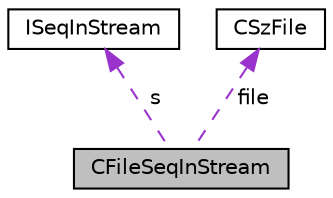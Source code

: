 digraph "CFileSeqInStream"
{
 // LATEX_PDF_SIZE
  edge [fontname="Helvetica",fontsize="10",labelfontname="Helvetica",labelfontsize="10"];
  node [fontname="Helvetica",fontsize="10",shape=record];
  Node1 [label="CFileSeqInStream",height=0.2,width=0.4,color="black", fillcolor="grey75", style="filled", fontcolor="black",tooltip=" "];
  Node2 -> Node1 [dir="back",color="darkorchid3",fontsize="10",style="dashed",label=" s" ];
  Node2 [label="ISeqInStream",height=0.2,width=0.4,color="black", fillcolor="white", style="filled",URL="$struct_i_seq_in_stream.html",tooltip=" "];
  Node3 -> Node1 [dir="back",color="darkorchid3",fontsize="10",style="dashed",label=" file" ];
  Node3 [label="CSzFile",height=0.2,width=0.4,color="black", fillcolor="white", style="filled",URL="$struct_c_sz_file.html",tooltip=" "];
}
